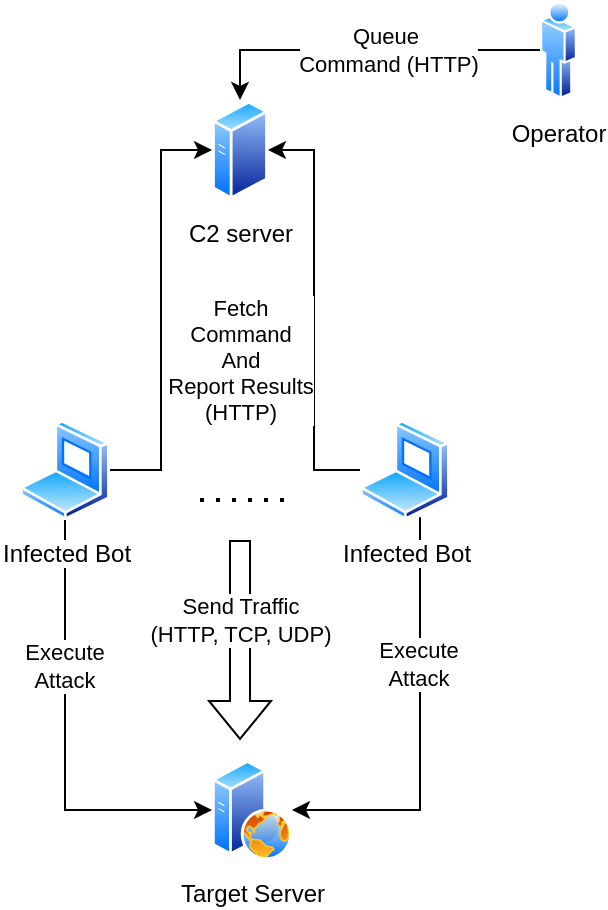 <mxfile version="26.0.4">
  <diagram name="Page-1" id="a3q1jaN0-kIsY0FGu1KW">
    <mxGraphModel dx="704" dy="631" grid="1" gridSize="10" guides="1" tooltips="1" connect="1" arrows="1" fold="1" page="1" pageScale="1" pageWidth="850" pageHeight="1100" math="0" shadow="0">
      <root>
        <mxCell id="0" />
        <mxCell id="1" parent="0" />
        <mxCell id="X0CxsEiM6GIyLMOPJYd9-2" value="C2 server" style="image;aspect=fixed;perimeter=ellipsePerimeter;html=1;align=center;shadow=0;dashed=0;spacingTop=3;image=img/lib/active_directory/generic_server.svg;" parent="1" vertex="1">
          <mxGeometry x="446" y="220" width="28.0" height="50" as="geometry" />
        </mxCell>
        <mxCell id="X0CxsEiM6GIyLMOPJYd9-22" style="edgeStyle=orthogonalEdgeStyle;rounded=0;orthogonalLoop=1;jettySize=auto;html=1;entryX=0;entryY=0.5;entryDx=0;entryDy=0;" parent="1" source="X0CxsEiM6GIyLMOPJYd9-3" target="X0CxsEiM6GIyLMOPJYd9-2" edge="1">
          <mxGeometry relative="1" as="geometry" />
        </mxCell>
        <mxCell id="X0CxsEiM6GIyLMOPJYd9-23" style="edgeStyle=orthogonalEdgeStyle;rounded=0;orthogonalLoop=1;jettySize=auto;html=1;" parent="1" source="X0CxsEiM6GIyLMOPJYd9-3" target="X0CxsEiM6GIyLMOPJYd9-12" edge="1">
          <mxGeometry relative="1" as="geometry">
            <Array as="points">
              <mxPoint x="373" y="575" />
            </Array>
          </mxGeometry>
        </mxCell>
        <mxCell id="X0CxsEiM6GIyLMOPJYd9-35" value="&lt;div&gt;Execute&lt;/div&gt;&lt;div&gt;Attack&lt;br&gt;&lt;/div&gt;" style="edgeLabel;html=1;align=center;verticalAlign=middle;resizable=0;points=[];" parent="X0CxsEiM6GIyLMOPJYd9-23" vertex="1" connectable="0">
          <mxGeometry x="-0.338" y="-1" relative="1" as="geometry">
            <mxPoint as="offset" />
          </mxGeometry>
        </mxCell>
        <mxCell id="X0CxsEiM6GIyLMOPJYd9-3" value="Infected Bot" style="image;aspect=fixed;perimeter=ellipsePerimeter;html=1;align=center;shadow=0;dashed=0;spacingTop=3;image=img/lib/active_directory/laptop_client.svg;" parent="1" vertex="1">
          <mxGeometry x="350" y="380" width="45" height="50" as="geometry" />
        </mxCell>
        <mxCell id="X0CxsEiM6GIyLMOPJYd9-12" value="Target Server" style="image;aspect=fixed;perimeter=ellipsePerimeter;html=1;align=center;shadow=0;dashed=0;spacingTop=3;image=img/lib/active_directory/web_server.svg;" parent="1" vertex="1">
          <mxGeometry x="446" y="550" width="40" height="50" as="geometry" />
        </mxCell>
        <mxCell id="X0CxsEiM6GIyLMOPJYd9-21" style="edgeStyle=orthogonalEdgeStyle;rounded=0;orthogonalLoop=1;jettySize=auto;html=1;entryX=1;entryY=0.5;entryDx=0;entryDy=0;" parent="1" source="X0CxsEiM6GIyLMOPJYd9-20" target="X0CxsEiM6GIyLMOPJYd9-2" edge="1">
          <mxGeometry relative="1" as="geometry" />
        </mxCell>
        <mxCell id="X0CxsEiM6GIyLMOPJYd9-24" style="edgeStyle=orthogonalEdgeStyle;rounded=0;orthogonalLoop=1;jettySize=auto;html=1;" parent="1" source="X0CxsEiM6GIyLMOPJYd9-20" target="X0CxsEiM6GIyLMOPJYd9-12" edge="1">
          <mxGeometry relative="1" as="geometry">
            <Array as="points">
              <mxPoint x="550" y="575" />
            </Array>
          </mxGeometry>
        </mxCell>
        <mxCell id="X0CxsEiM6GIyLMOPJYd9-36" value="&lt;div&gt;Execute&lt;/div&gt;&lt;div&gt;Attack&lt;br&gt;&lt;/div&gt;" style="edgeLabel;html=1;align=center;verticalAlign=middle;resizable=0;points=[];" parent="X0CxsEiM6GIyLMOPJYd9-24" vertex="1" connectable="0">
          <mxGeometry x="-0.305" y="-1" relative="1" as="geometry">
            <mxPoint as="offset" />
          </mxGeometry>
        </mxCell>
        <mxCell id="X0CxsEiM6GIyLMOPJYd9-20" value="Infected Bot" style="image;aspect=fixed;perimeter=ellipsePerimeter;html=1;align=center;shadow=0;dashed=0;spacingTop=3;image=img/lib/active_directory/laptop_client.svg;" parent="1" vertex="1">
          <mxGeometry x="520" y="380" width="45" height="50" as="geometry" />
        </mxCell>
        <mxCell id="X0CxsEiM6GIyLMOPJYd9-33" style="edgeStyle=orthogonalEdgeStyle;rounded=0;orthogonalLoop=1;jettySize=auto;html=1;entryX=0.5;entryY=0;entryDx=0;entryDy=0;" parent="1" source="X0CxsEiM6GIyLMOPJYd9-32" target="X0CxsEiM6GIyLMOPJYd9-2" edge="1">
          <mxGeometry relative="1" as="geometry" />
        </mxCell>
        <mxCell id="X0CxsEiM6GIyLMOPJYd9-34" value="&lt;div&gt;Queue&amp;nbsp;&lt;/div&gt;&lt;div&gt;Command (HTTP)&lt;br&gt;&lt;/div&gt;" style="edgeLabel;html=1;align=center;verticalAlign=middle;resizable=0;points=[];" parent="X0CxsEiM6GIyLMOPJYd9-33" vertex="1" connectable="0">
          <mxGeometry x="-0.128" y="2" relative="1" as="geometry">
            <mxPoint y="-2" as="offset" />
          </mxGeometry>
        </mxCell>
        <mxCell id="X0CxsEiM6GIyLMOPJYd9-32" value="Operator" style="image;aspect=fixed;perimeter=ellipsePerimeter;html=1;align=center;shadow=0;dashed=0;spacingTop=3;image=img/lib/active_directory/user.svg;" parent="1" vertex="1">
          <mxGeometry x="610" y="170" width="18.5" height="50" as="geometry" />
        </mxCell>
        <mxCell id="X0CxsEiM6GIyLMOPJYd9-44" value="" style="shape=flexArrow;endArrow=classic;html=1;rounded=0;" parent="1" edge="1">
          <mxGeometry width="50" height="50" relative="1" as="geometry">
            <mxPoint x="460" y="440" as="sourcePoint" />
            <mxPoint x="460" y="540" as="targetPoint" />
          </mxGeometry>
        </mxCell>
        <mxCell id="X0CxsEiM6GIyLMOPJYd9-45" value="Send Traffic &lt;br&gt;(HTTP, TCP, UDP)" style="edgeLabel;html=1;align=center;verticalAlign=middle;resizable=0;points=[];" parent="X0CxsEiM6GIyLMOPJYd9-44" vertex="1" connectable="0">
          <mxGeometry x="0.223" y="1" relative="1" as="geometry">
            <mxPoint x="-1" y="-21" as="offset" />
          </mxGeometry>
        </mxCell>
        <mxCell id="uobsA68Do2qPw8Oexx9j-1" value="" style="endArrow=none;dashed=1;html=1;dashPattern=1 3;strokeWidth=2;rounded=0;" edge="1" parent="1">
          <mxGeometry width="50" height="50" relative="1" as="geometry">
            <mxPoint x="440" y="420" as="sourcePoint" />
            <mxPoint x="483" y="420" as="targetPoint" />
          </mxGeometry>
        </mxCell>
        <mxCell id="uobsA68Do2qPw8Oexx9j-2" value="&lt;div&gt;Fetch&lt;/div&gt;&lt;div&gt;Command&lt;/div&gt;&lt;div&gt;And&lt;/div&gt;&lt;div&gt;Report Results&lt;/div&gt;&lt;div&gt;(HTTP)&lt;br&gt;&lt;/div&gt;" style="edgeLabel;html=1;align=center;verticalAlign=middle;resizable=0;points=[];" vertex="1" connectable="0" parent="1">
          <mxGeometry x="460.004" y="349.999" as="geometry" />
        </mxCell>
      </root>
    </mxGraphModel>
  </diagram>
</mxfile>
